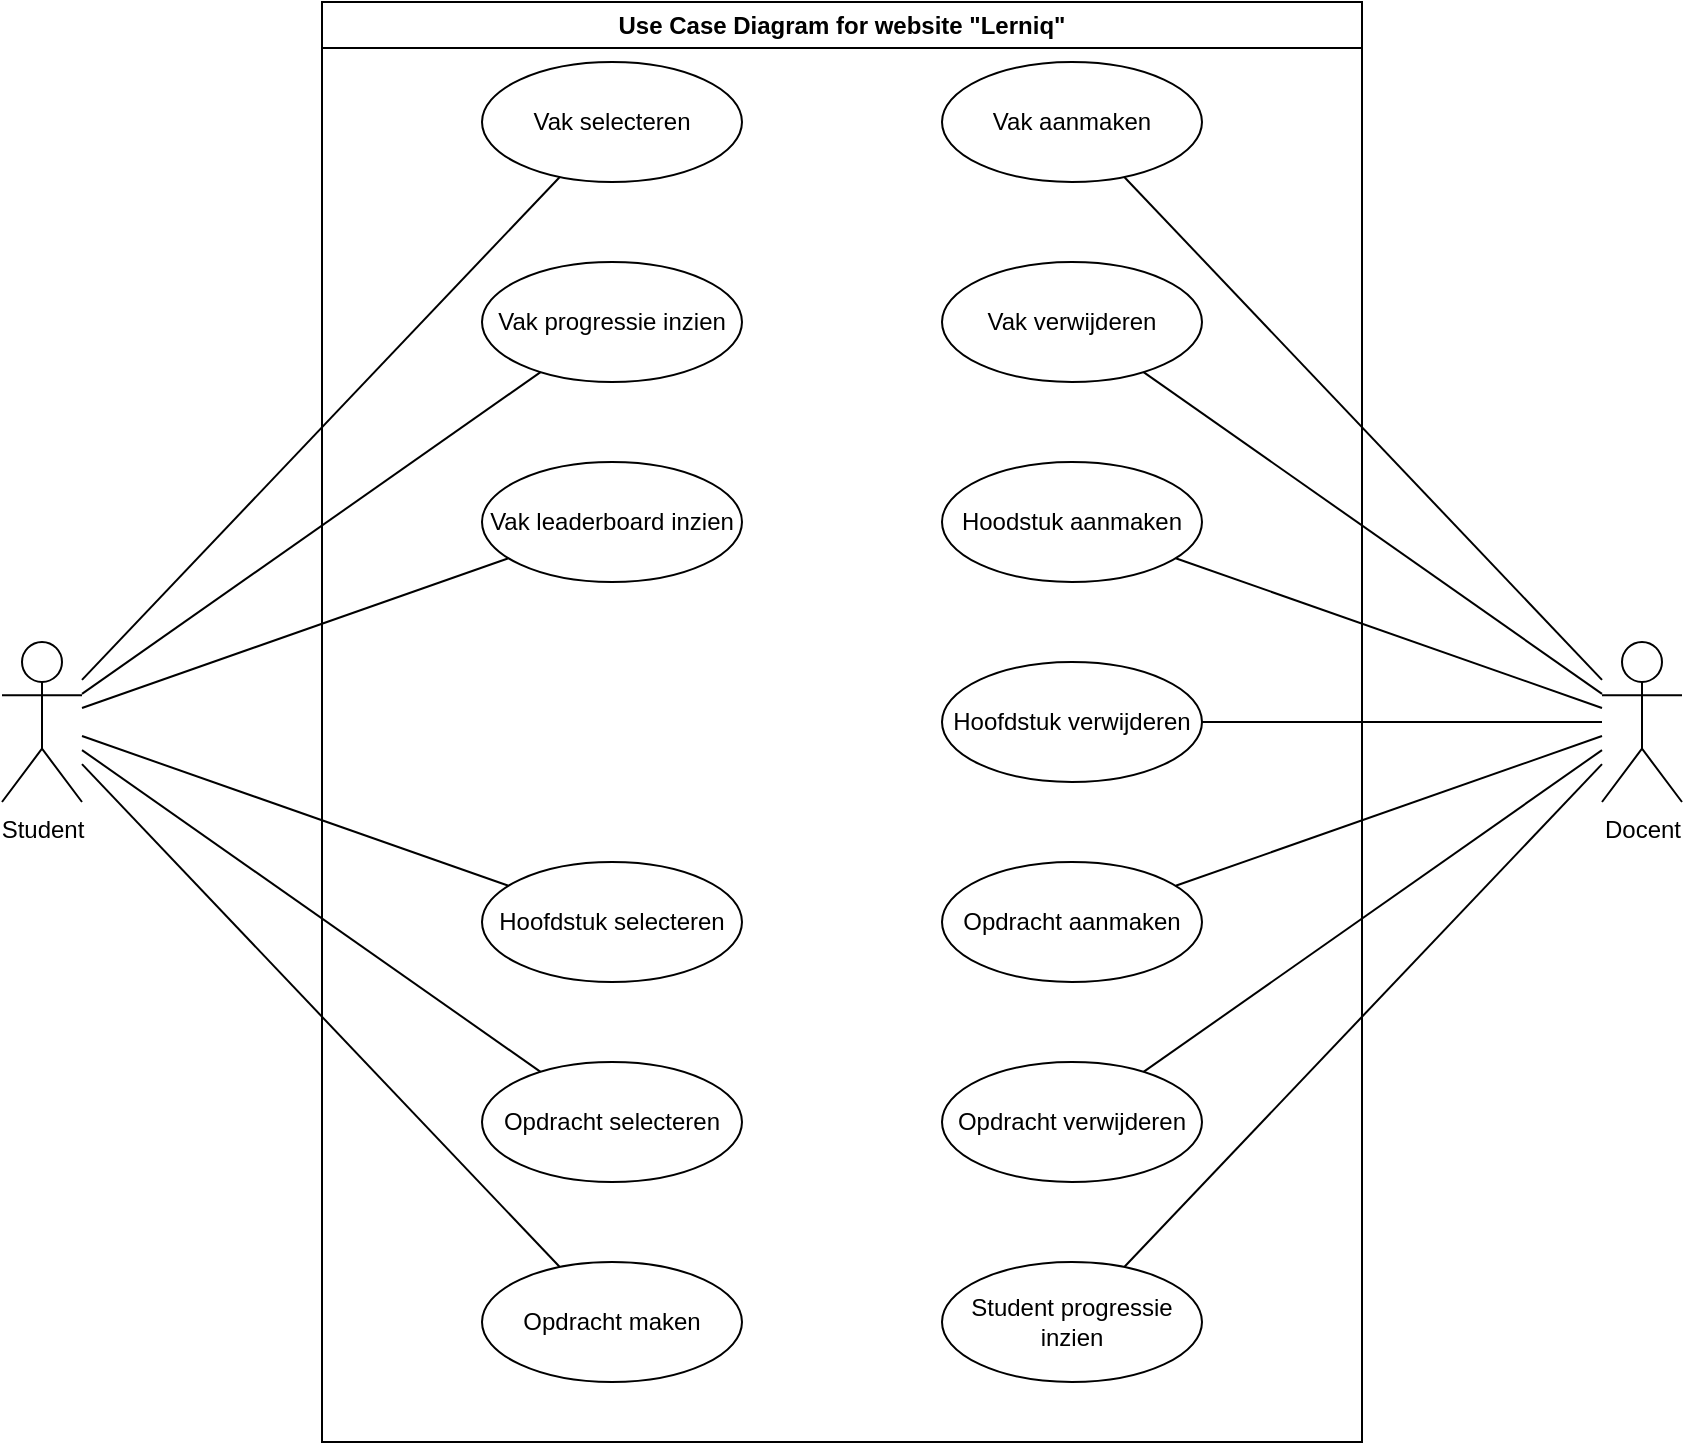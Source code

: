 <mxfile version="26.1.1">
  <diagram name="Page-1" id="C5u6yk40ZWBwdxygFRLk">
    <mxGraphModel dx="2605" dy="1173" grid="0" gridSize="10" guides="1" tooltips="1" connect="1" arrows="1" fold="1" page="0" pageScale="1" pageWidth="827" pageHeight="1169" math="0" shadow="0">
      <root>
        <mxCell id="0" />
        <mxCell id="1" parent="0" />
        <mxCell id="K2FmGHTj79UfzrzkFUAG-22" value="&lt;div&gt;&lt;span style=&quot;background-color: transparent; color: light-dark(rgb(0, 0, 0), rgb(255, 255, 255));&quot;&gt;Vak leaderboard inzien&lt;/span&gt;&lt;/div&gt;" style="ellipse;whiteSpace=wrap;html=1;" parent="1" vertex="1">
          <mxGeometry x="-640" y="30" width="130" height="60" as="geometry" />
        </mxCell>
        <mxCell id="K2FmGHTj79UfzrzkFUAG-23" value="&lt;div&gt;&lt;span style=&quot;background-color: transparent; color: light-dark(rgb(0, 0, 0), rgb(255, 255, 255));&quot;&gt;Vak selecteren&lt;/span&gt;&lt;/div&gt;" style="ellipse;whiteSpace=wrap;html=1;" parent="1" vertex="1">
          <mxGeometry x="-640" y="-170" width="130" height="60" as="geometry" />
        </mxCell>
        <mxCell id="K2FmGHTj79UfzrzkFUAG-24" value="&lt;div&gt;&lt;span style=&quot;background-color: transparent; color: light-dark(rgb(0, 0, 0), rgb(255, 255, 255));&quot;&gt;Hoofdstuk selecteren&lt;/span&gt;&lt;/div&gt;" style="ellipse;whiteSpace=wrap;html=1;" parent="1" vertex="1">
          <mxGeometry x="-640" y="230" width="130" height="60" as="geometry" />
        </mxCell>
        <mxCell id="K2FmGHTj79UfzrzkFUAG-25" value="&lt;div&gt;&lt;span style=&quot;background-color: transparent; color: light-dark(rgb(0, 0, 0), rgb(255, 255, 255));&quot;&gt;Vak progressie inzien&lt;/span&gt;&lt;/div&gt;" style="ellipse;whiteSpace=wrap;html=1;" parent="1" vertex="1">
          <mxGeometry x="-640" y="-70" width="130" height="60" as="geometry" />
        </mxCell>
        <mxCell id="K2FmGHTj79UfzrzkFUAG-27" value="&lt;div&gt;&lt;span style=&quot;background-color: transparent; color: light-dark(rgb(0, 0, 0), rgb(255, 255, 255));&quot;&gt;Opdracht selecteren&lt;/span&gt;&lt;/div&gt;" style="ellipse;whiteSpace=wrap;html=1;" parent="1" vertex="1">
          <mxGeometry x="-640" y="330" width="130" height="60" as="geometry" />
        </mxCell>
        <mxCell id="K2FmGHTj79UfzrzkFUAG-28" value="&lt;div&gt;&lt;span style=&quot;background-color: transparent; color: light-dark(rgb(0, 0, 0), rgb(255, 255, 255));&quot;&gt;Opdracht maken&lt;/span&gt;&lt;/div&gt;" style="ellipse;whiteSpace=wrap;html=1;" parent="1" vertex="1">
          <mxGeometry x="-640" y="430" width="130" height="60" as="geometry" />
        </mxCell>
        <mxCell id="K2FmGHTj79UfzrzkFUAG-30" value="Student" style="shape=umlActor;verticalLabelPosition=bottom;verticalAlign=top;html=1;outlineConnect=0;" parent="1" vertex="1">
          <mxGeometry x="-880" y="120" width="40" height="80" as="geometry" />
        </mxCell>
        <mxCell id="K2FmGHTj79UfzrzkFUAG-31" value="Docent" style="shape=umlActor;verticalLabelPosition=bottom;verticalAlign=top;html=1;outlineConnect=0;" parent="1" vertex="1">
          <mxGeometry x="-80" y="120" width="40" height="80" as="geometry" />
        </mxCell>
        <mxCell id="K2FmGHTj79UfzrzkFUAG-32" value="" style="endArrow=none;html=1;rounded=0;" parent="1" source="K2FmGHTj79UfzrzkFUAG-30" target="K2FmGHTj79UfzrzkFUAG-23" edge="1">
          <mxGeometry width="50" height="50" relative="1" as="geometry">
            <mxPoint x="-30" y="140" as="sourcePoint" />
            <mxPoint x="-10" y="100" as="targetPoint" />
          </mxGeometry>
        </mxCell>
        <mxCell id="K2FmGHTj79UfzrzkFUAG-34" value="" style="endArrow=none;html=1;rounded=0;" parent="1" source="K2FmGHTj79UfzrzkFUAG-30" target="K2FmGHTj79UfzrzkFUAG-25" edge="1">
          <mxGeometry width="50" height="50" relative="1" as="geometry">
            <mxPoint x="70" y="153" as="sourcePoint" />
            <mxPoint x="-38" y="-41" as="targetPoint" />
          </mxGeometry>
        </mxCell>
        <mxCell id="K2FmGHTj79UfzrzkFUAG-35" value="" style="endArrow=none;html=1;rounded=0;" parent="1" source="K2FmGHTj79UfzrzkFUAG-30" target="K2FmGHTj79UfzrzkFUAG-22" edge="1">
          <mxGeometry width="50" height="50" relative="1" as="geometry">
            <mxPoint x="70" y="169" as="sourcePoint" />
            <mxPoint x="-204" y="-27" as="targetPoint" />
          </mxGeometry>
        </mxCell>
        <mxCell id="K2FmGHTj79UfzrzkFUAG-36" value="" style="endArrow=none;html=1;rounded=0;" parent="1" source="K2FmGHTj79UfzrzkFUAG-30" target="K2FmGHTj79UfzrzkFUAG-27" edge="1">
          <mxGeometry width="50" height="50" relative="1" as="geometry">
            <mxPoint x="70" y="182" as="sourcePoint" />
            <mxPoint x="-122" y="202" as="targetPoint" />
          </mxGeometry>
        </mxCell>
        <mxCell id="K2FmGHTj79UfzrzkFUAG-37" value="" style="endArrow=none;html=1;rounded=0;" parent="1" source="K2FmGHTj79UfzrzkFUAG-30" target="K2FmGHTj79UfzrzkFUAG-28" edge="1">
          <mxGeometry width="50" height="50" relative="1" as="geometry">
            <mxPoint x="70" y="180" as="sourcePoint" />
            <mxPoint x="-540" y="189" as="targetPoint" />
          </mxGeometry>
        </mxCell>
        <mxCell id="K2FmGHTj79UfzrzkFUAG-39" value="" style="endArrow=none;html=1;rounded=0;" parent="1" source="K2FmGHTj79UfzrzkFUAG-30" target="K2FmGHTj79UfzrzkFUAG-24" edge="1">
          <mxGeometry width="50" height="50" relative="1" as="geometry">
            <mxPoint x="70" y="194" as="sourcePoint" />
            <mxPoint x="-213" y="465" as="targetPoint" />
          </mxGeometry>
        </mxCell>
        <mxCell id="K2FmGHTj79UfzrzkFUAG-40" value="Vak aanmaken" style="ellipse;whiteSpace=wrap;html=1;" parent="1" vertex="1">
          <mxGeometry x="-410" y="-170" width="130" height="60" as="geometry" />
        </mxCell>
        <mxCell id="K2FmGHTj79UfzrzkFUAG-41" value="&lt;div&gt;&lt;span style=&quot;background-color: transparent; color: light-dark(rgb(0, 0, 0), rgb(255, 255, 255));&quot;&gt;Vak verwijderen&lt;/span&gt;&lt;/div&gt;" style="ellipse;whiteSpace=wrap;html=1;" parent="1" vertex="1">
          <mxGeometry x="-410" y="-70" width="130" height="60" as="geometry" />
        </mxCell>
        <mxCell id="K2FmGHTj79UfzrzkFUAG-42" value="Hoodstuk aanmaken" style="ellipse;whiteSpace=wrap;html=1;" parent="1" vertex="1">
          <mxGeometry x="-410" y="30" width="130" height="60" as="geometry" />
        </mxCell>
        <mxCell id="K2FmGHTj79UfzrzkFUAG-43" value="Hoofdstuk verwijderen" style="ellipse;whiteSpace=wrap;html=1;" parent="1" vertex="1">
          <mxGeometry x="-410" y="130" width="130" height="60" as="geometry" />
        </mxCell>
        <mxCell id="K2FmGHTj79UfzrzkFUAG-44" value="Opdracht aanmaken" style="ellipse;whiteSpace=wrap;html=1;" parent="1" vertex="1">
          <mxGeometry x="-410" y="230" width="130" height="60" as="geometry" />
        </mxCell>
        <mxCell id="K2FmGHTj79UfzrzkFUAG-45" value="Opdracht verwijderen" style="ellipse;whiteSpace=wrap;html=1;" parent="1" vertex="1">
          <mxGeometry x="-410" y="330" width="130" height="60" as="geometry" />
        </mxCell>
        <mxCell id="K2FmGHTj79UfzrzkFUAG-46" value="Student progressie inzien" style="ellipse;whiteSpace=wrap;html=1;" parent="1" vertex="1">
          <mxGeometry x="-410" y="430" width="130" height="60" as="geometry" />
        </mxCell>
        <mxCell id="K2FmGHTj79UfzrzkFUAG-47" value="" style="endArrow=none;html=1;rounded=0;" parent="1" source="K2FmGHTj79UfzrzkFUAG-43" target="K2FmGHTj79UfzrzkFUAG-31" edge="1">
          <mxGeometry width="50" height="50" relative="1" as="geometry">
            <mxPoint x="-220" y="240" as="sourcePoint" />
            <mxPoint x="-20" y="240" as="targetPoint" />
          </mxGeometry>
        </mxCell>
        <mxCell id="K2FmGHTj79UfzrzkFUAG-48" value="" style="endArrow=none;html=1;rounded=0;" parent="1" source="K2FmGHTj79UfzrzkFUAG-42" target="K2FmGHTj79UfzrzkFUAG-31" edge="1">
          <mxGeometry width="50" height="50" relative="1" as="geometry">
            <mxPoint x="-270" y="170" as="sourcePoint" />
            <mxPoint x="-70" y="170" as="targetPoint" />
          </mxGeometry>
        </mxCell>
        <mxCell id="K2FmGHTj79UfzrzkFUAG-49" value="" style="endArrow=none;html=1;rounded=0;" parent="1" source="K2FmGHTj79UfzrzkFUAG-41" target="K2FmGHTj79UfzrzkFUAG-31" edge="1">
          <mxGeometry width="50" height="50" relative="1" as="geometry">
            <mxPoint x="-260" y="180" as="sourcePoint" />
            <mxPoint x="-60" y="180" as="targetPoint" />
          </mxGeometry>
        </mxCell>
        <mxCell id="K2FmGHTj79UfzrzkFUAG-50" value="" style="endArrow=none;html=1;rounded=0;" parent="1" source="K2FmGHTj79UfzrzkFUAG-40" target="K2FmGHTj79UfzrzkFUAG-31" edge="1">
          <mxGeometry width="50" height="50" relative="1" as="geometry">
            <mxPoint x="-250" y="190" as="sourcePoint" />
            <mxPoint x="-50" y="190" as="targetPoint" />
          </mxGeometry>
        </mxCell>
        <mxCell id="K2FmGHTj79UfzrzkFUAG-51" value="" style="endArrow=none;html=1;rounded=0;" parent="1" source="K2FmGHTj79UfzrzkFUAG-44" target="K2FmGHTj79UfzrzkFUAG-31" edge="1">
          <mxGeometry width="50" height="50" relative="1" as="geometry">
            <mxPoint x="-240" y="200" as="sourcePoint" />
            <mxPoint x="-40" y="200" as="targetPoint" />
          </mxGeometry>
        </mxCell>
        <mxCell id="K2FmGHTj79UfzrzkFUAG-52" value="" style="endArrow=none;html=1;rounded=0;" parent="1" source="K2FmGHTj79UfzrzkFUAG-45" target="K2FmGHTj79UfzrzkFUAG-31" edge="1">
          <mxGeometry width="50" height="50" relative="1" as="geometry">
            <mxPoint x="-230" y="210" as="sourcePoint" />
            <mxPoint x="-30" y="210" as="targetPoint" />
          </mxGeometry>
        </mxCell>
        <mxCell id="K2FmGHTj79UfzrzkFUAG-53" value="" style="endArrow=none;html=1;rounded=0;" parent="1" source="K2FmGHTj79UfzrzkFUAG-46" target="K2FmGHTj79UfzrzkFUAG-31" edge="1">
          <mxGeometry width="50" height="50" relative="1" as="geometry">
            <mxPoint x="-220" y="220" as="sourcePoint" />
            <mxPoint x="-20" y="220" as="targetPoint" />
          </mxGeometry>
        </mxCell>
        <mxCell id="K2FmGHTj79UfzrzkFUAG-58" value="Use Case Diagram for website &quot;Lerniq&quot;" style="swimlane;whiteSpace=wrap;html=1;" parent="1" vertex="1">
          <mxGeometry x="-720" y="-200" width="520" height="720" as="geometry" />
        </mxCell>
      </root>
    </mxGraphModel>
  </diagram>
</mxfile>
